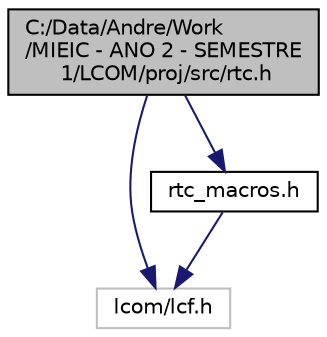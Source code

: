 digraph "C:/Data/Andre/Work/MIEIC - ANO 2 - SEMESTRE 1/LCOM/proj/src/rtc.h"
{
 // LATEX_PDF_SIZE
  edge [fontname="Helvetica",fontsize="10",labelfontname="Helvetica",labelfontsize="10"];
  node [fontname="Helvetica",fontsize="10",shape=record];
  Node1 [label="C:/Data/Andre/Work\l/MIEIC - ANO 2 - SEMESTRE\l 1/LCOM/proj/src/rtc.h",height=0.2,width=0.4,color="black", fillcolor="grey75", style="filled", fontcolor="black",tooltip=" "];
  Node1 -> Node2 [color="midnightblue",fontsize="10",style="solid",fontname="Helvetica"];
  Node2 [label="lcom/lcf.h",height=0.2,width=0.4,color="grey75", fillcolor="white", style="filled",tooltip=" "];
  Node1 -> Node3 [color="midnightblue",fontsize="10",style="solid",fontname="Helvetica"];
  Node3 [label="rtc_macros.h",height=0.2,width=0.4,color="black", fillcolor="white", style="filled",URL="$rtc__macros_8h.html",tooltip=" "];
  Node3 -> Node2 [color="midnightblue",fontsize="10",style="solid",fontname="Helvetica"];
}
